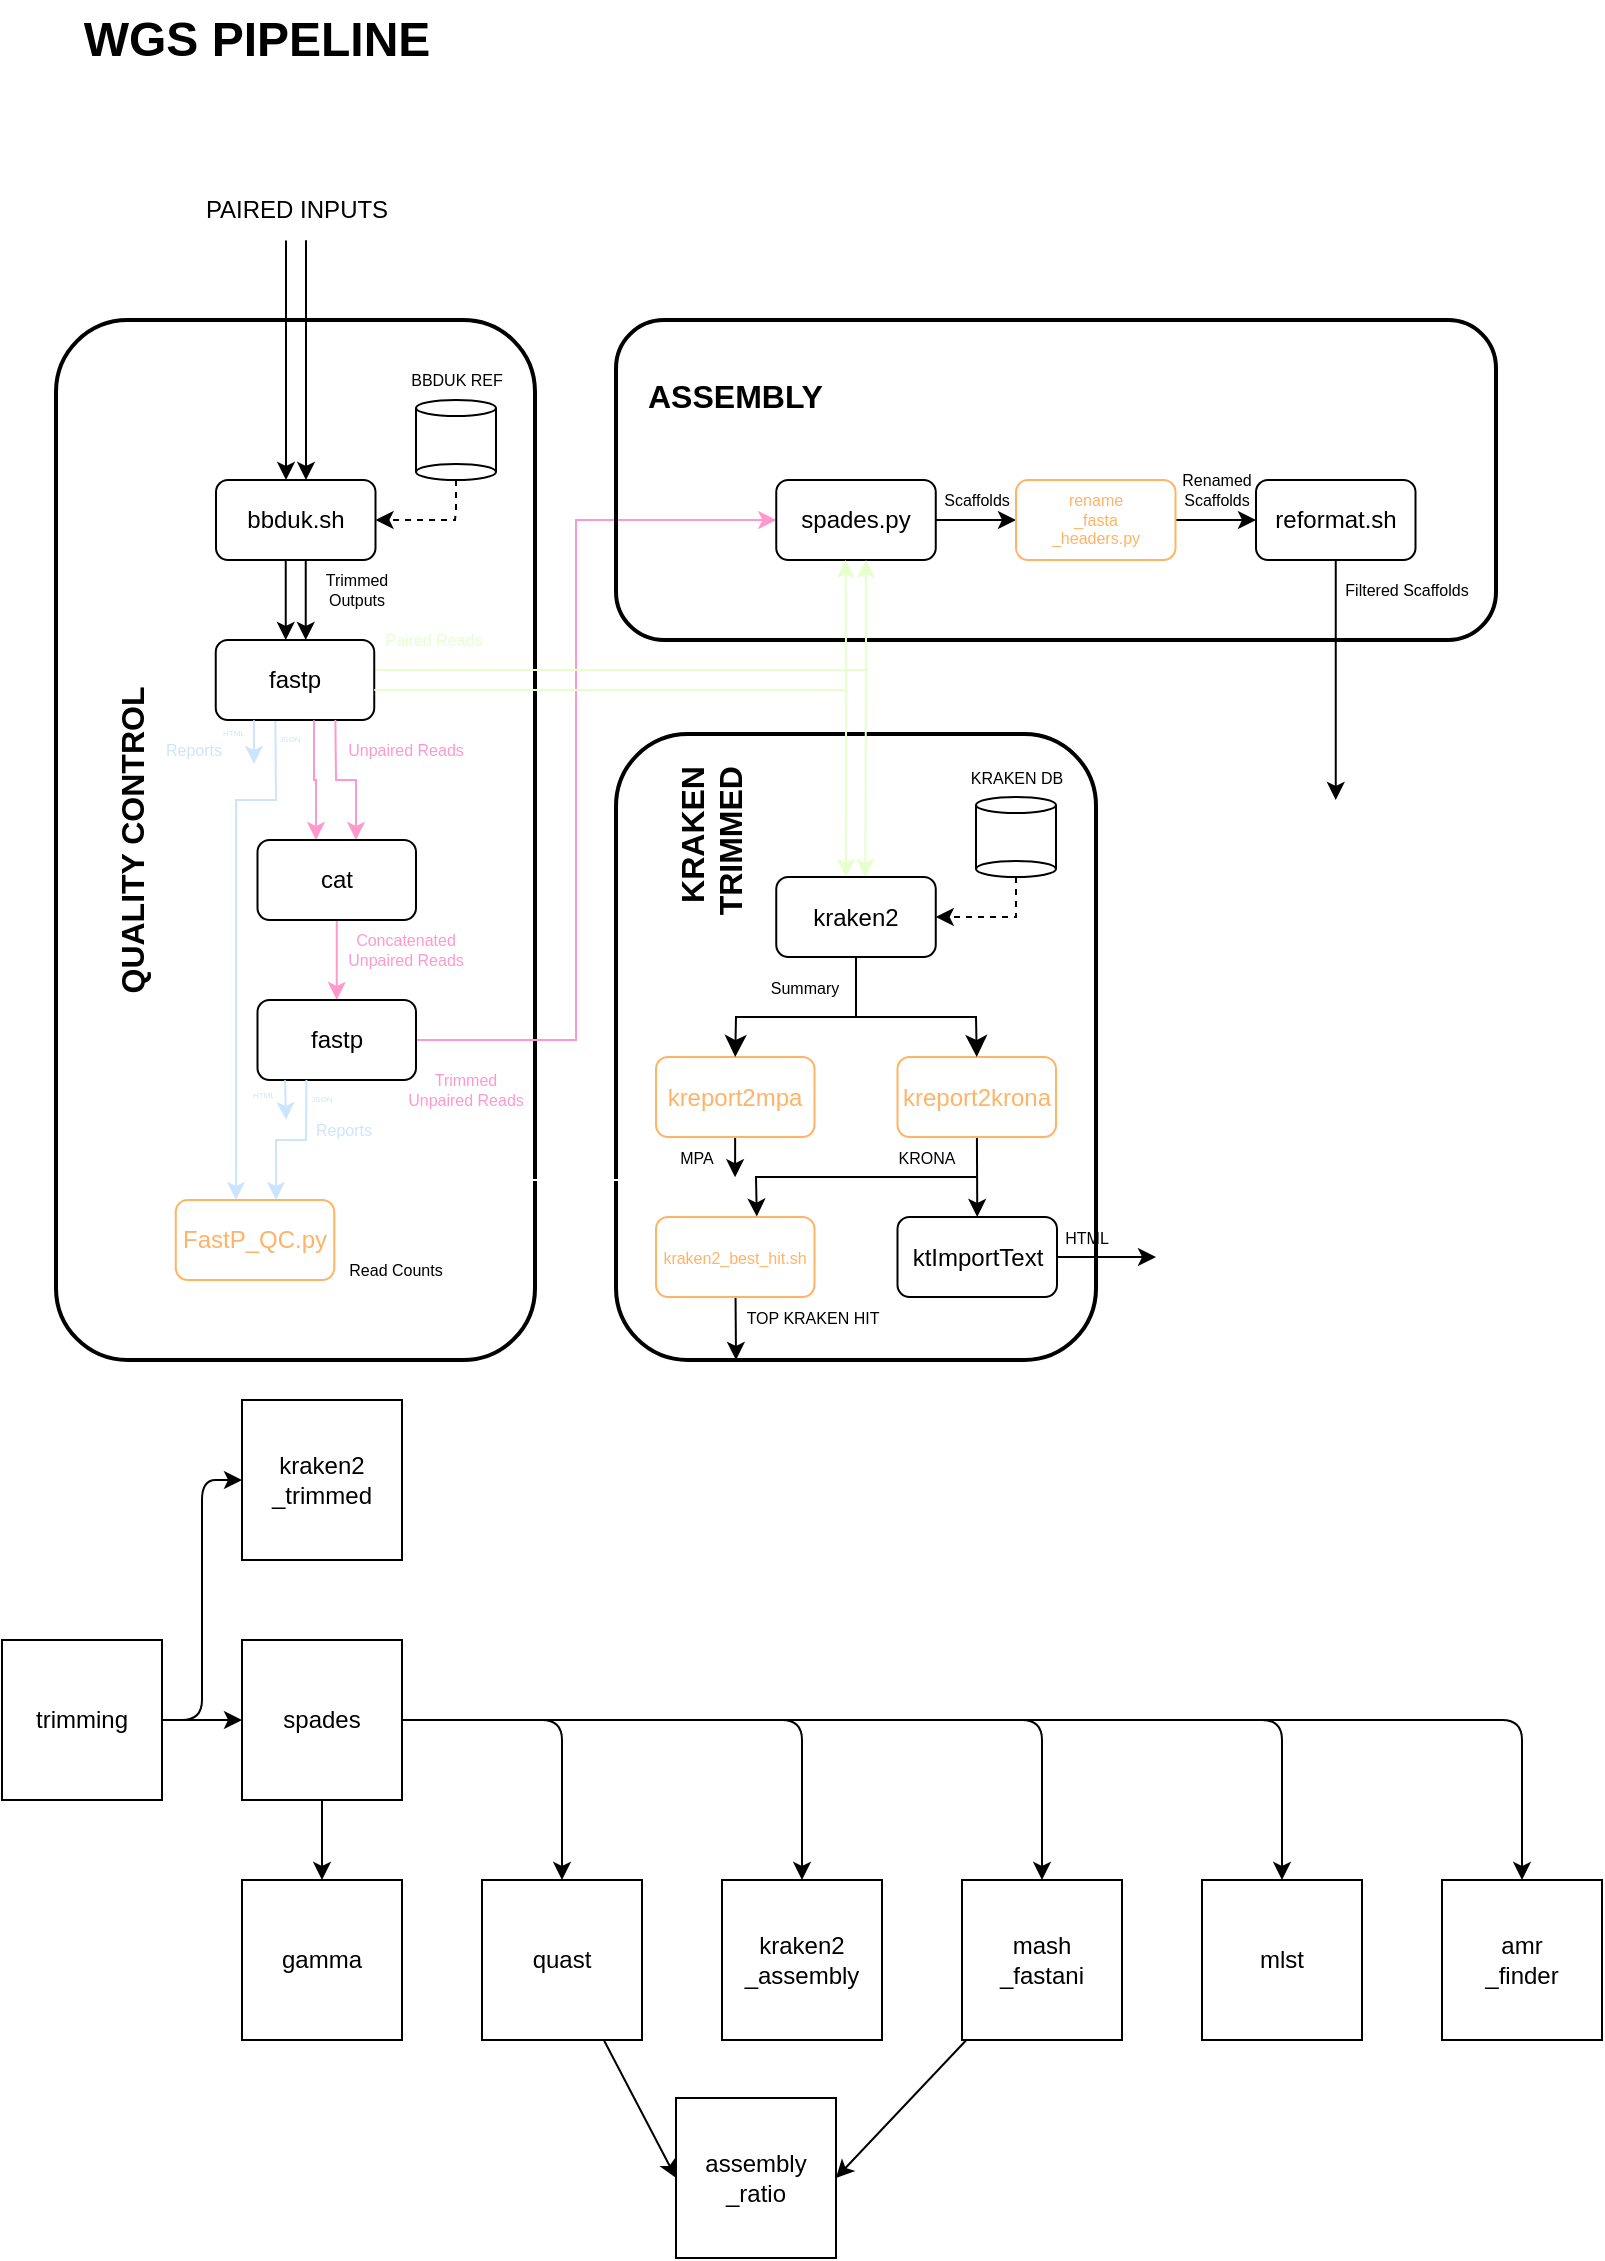<mxfile>
    <diagram id="FtOyVvMvATsT74txpiN0" name="Page-1">
        <mxGraphModel dx="1061" dy="493" grid="1" gridSize="10" guides="1" tooltips="1" connect="1" arrows="1" fold="1" page="1" pageScale="1" pageWidth="827" pageHeight="1169" math="0" shadow="0">
            <root>
                <mxCell id="0"/>
                <mxCell id="1" parent="0"/>
                <mxCell id="39" value="QUALITY CONTROL" style="rounded=1;whiteSpace=wrap;html=1;glass=0;shadow=0;strokeWidth=2;horizontal=0;verticalAlign=top;spacingTop=8;fontSize=16;spacing=16;spacingLeft=0;spacingBottom=8;align=center;fontStyle=1;fillColor=none;" parent="1" vertex="1">
                    <mxGeometry x="40" y="200" width="239.5" height="520" as="geometry"/>
                </mxCell>
                <mxCell id="131" style="edgeStyle=none;rounded=0;sketch=0;html=1;strokeColor=#FF99CC;fontSize=12;fontColor=default;entryX=0;entryY=0.5;entryDx=0;entryDy=0;" parent="1" source="115" target="168" edge="1">
                    <mxGeometry relative="1" as="geometry">
                        <mxPoint x="260" y="560" as="targetPoint"/>
                        <Array as="points">
                            <mxPoint x="300" y="560"/>
                            <mxPoint x="300" y="300"/>
                        </Array>
                    </mxGeometry>
                </mxCell>
                <mxCell id="133" value="KRAKEN&lt;br&gt;TRIMMED" style="rounded=1;whiteSpace=wrap;html=1;glass=0;shadow=0;strokeWidth=2;horizontal=0;verticalAlign=top;spacingTop=8;fontSize=16;spacing=16;spacingLeft=0;spacingBottom=8;align=right;fontStyle=1;fillColor=none;" parent="1" vertex="1">
                    <mxGeometry x="320.01" y="407" width="240" height="313" as="geometry"/>
                </mxCell>
                <mxCell id="14" style="edgeStyle=none;html=1;entryX=0;entryY=0.5;entryDx=0;entryDy=0;" parent="1" source="4" target="7" edge="1">
                    <mxGeometry relative="1" as="geometry">
                        <Array as="points">
                            <mxPoint x="113" y="900"/>
                            <mxPoint x="113" y="780"/>
                        </Array>
                    </mxGeometry>
                </mxCell>
                <mxCell id="36" style="edgeStyle=none;html=1;" parent="1" source="4" target="17" edge="1">
                    <mxGeometry relative="1" as="geometry"/>
                </mxCell>
                <mxCell id="4" value="trimming" style="whiteSpace=wrap;html=1;" parent="1" vertex="1">
                    <mxGeometry x="13" y="860" width="80" height="80" as="geometry"/>
                </mxCell>
                <mxCell id="7" value="kraken2&lt;br&gt;_trimmed" style="whiteSpace=wrap;html=1;" parent="1" vertex="1">
                    <mxGeometry x="133" y="740" width="80" height="80" as="geometry"/>
                </mxCell>
                <mxCell id="15" value="gamma" style="whiteSpace=wrap;html=1;" parent="1" vertex="1">
                    <mxGeometry x="133" y="980" width="80" height="80" as="geometry"/>
                </mxCell>
                <mxCell id="138" style="edgeStyle=none;html=1;entryX=0;entryY=0.5;entryDx=0;entryDy=0;" parent="1" source="16" target="136" edge="1">
                    <mxGeometry relative="1" as="geometry"/>
                </mxCell>
                <mxCell id="16" value="quast" style="whiteSpace=wrap;html=1;" parent="1" vertex="1">
                    <mxGeometry x="253" y="980" width="80" height="80" as="geometry"/>
                </mxCell>
                <mxCell id="19" value="" style="edgeStyle=none;html=1;" parent="1" source="17" target="15" edge="1">
                    <mxGeometry relative="1" as="geometry"/>
                </mxCell>
                <mxCell id="20" style="edgeStyle=none;html=1;entryX=0.5;entryY=0;entryDx=0;entryDy=0;" parent="1" source="17" target="16" edge="1">
                    <mxGeometry relative="1" as="geometry">
                        <Array as="points">
                            <mxPoint x="293" y="900"/>
                        </Array>
                    </mxGeometry>
                </mxCell>
                <mxCell id="22" style="edgeStyle=none;html=1;entryX=0.5;entryY=0;entryDx=0;entryDy=0;" parent="1" source="17" target="21" edge="1">
                    <mxGeometry relative="1" as="geometry">
                        <Array as="points">
                            <mxPoint x="413" y="900"/>
                        </Array>
                    </mxGeometry>
                </mxCell>
                <mxCell id="24" style="edgeStyle=none;html=1;entryX=0.5;entryY=0;entryDx=0;entryDy=0;" parent="1" source="17" target="23" edge="1">
                    <mxGeometry relative="1" as="geometry">
                        <Array as="points">
                            <mxPoint x="533" y="900"/>
                        </Array>
                    </mxGeometry>
                </mxCell>
                <mxCell id="35" style="edgeStyle=none;html=1;entryX=0.5;entryY=0;entryDx=0;entryDy=0;" parent="1" source="17" target="34" edge="1">
                    <mxGeometry relative="1" as="geometry">
                        <Array as="points">
                            <mxPoint x="653" y="900"/>
                        </Array>
                    </mxGeometry>
                </mxCell>
                <mxCell id="38" style="edgeStyle=none;html=1;entryX=0.5;entryY=0;entryDx=0;entryDy=0;" parent="1" source="17" target="37" edge="1">
                    <mxGeometry relative="1" as="geometry">
                        <Array as="points">
                            <mxPoint x="773" y="900"/>
                        </Array>
                    </mxGeometry>
                </mxCell>
                <mxCell id="17" value="spades" style="whiteSpace=wrap;html=1;" parent="1" vertex="1">
                    <mxGeometry x="133" y="860" width="80" height="80" as="geometry"/>
                </mxCell>
                <mxCell id="21" value="kraken2&lt;br&gt;_assembly" style="whiteSpace=wrap;html=1;" parent="1" vertex="1">
                    <mxGeometry x="373" y="980" width="80" height="80" as="geometry"/>
                </mxCell>
                <mxCell id="139" style="edgeStyle=none;html=1;entryX=1;entryY=0.5;entryDx=0;entryDy=0;" parent="1" source="23" target="136" edge="1">
                    <mxGeometry relative="1" as="geometry"/>
                </mxCell>
                <mxCell id="23" value="mash&lt;br&gt;_fastani" style="whiteSpace=wrap;html=1;" parent="1" vertex="1">
                    <mxGeometry x="493" y="980" width="80" height="80" as="geometry"/>
                </mxCell>
                <mxCell id="34" value="mlst" style="whiteSpace=wrap;html=1;" parent="1" vertex="1">
                    <mxGeometry x="613" y="980" width="80" height="80" as="geometry"/>
                </mxCell>
                <mxCell id="37" value="amr&lt;br&gt;_finder" style="whiteSpace=wrap;html=1;" parent="1" vertex="1">
                    <mxGeometry x="733" y="980" width="80" height="80" as="geometry"/>
                </mxCell>
                <mxCell id="40" value="WGS PIPELINE" style="text;html=1;align=center;verticalAlign=middle;resizable=0;points=[];autosize=1;strokeColor=none;fillColor=none;fontStyle=1;fontSize=24;" parent="1" vertex="1">
                    <mxGeometry x="39.5" y="40" width="200" height="40" as="geometry"/>
                </mxCell>
                <mxCell id="58" value="bbduk.sh" style="rounded=1;whiteSpace=wrap;html=1;shadow=0;glass=0;sketch=0;strokeWidth=1;fontSize=12;fillColor=none;gradientColor=default;" parent="1" vertex="1">
                    <mxGeometry x="120" y="280" width="79.75" height="40" as="geometry"/>
                </mxCell>
                <mxCell id="75" value="BBDUK REF" style="text;html=1;align=center;verticalAlign=middle;resizable=0;points=[];autosize=1;strokeColor=none;fillColor=none;fontSize=8;" parent="1" vertex="1">
                    <mxGeometry x="205" y="220" width="70" height="20" as="geometry"/>
                </mxCell>
                <mxCell id="74" value="" style="group" parent="1" vertex="1" connectable="0">
                    <mxGeometry x="220" y="240" width="40" height="40" as="geometry"/>
                </mxCell>
                <mxCell id="66" value="" style="ellipse;whiteSpace=wrap;html=1;rounded=1;shadow=0;glass=0;sketch=0;strokeWidth=1;fontSize=16;fillColor=none;gradientColor=default;" parent="74" vertex="1">
                    <mxGeometry width="40" height="8" as="geometry"/>
                </mxCell>
                <mxCell id="67" value="" style="ellipse;whiteSpace=wrap;html=1;rounded=1;shadow=0;glass=0;sketch=0;strokeWidth=1;fontSize=16;fillColor=none;gradientColor=default;" parent="74" vertex="1">
                    <mxGeometry y="32" width="40" height="8" as="geometry"/>
                </mxCell>
                <mxCell id="71" value="" style="edgeStyle=none;orthogonalLoop=1;jettySize=auto;html=1;fontSize=16;exitX=0;exitY=0.5;exitDx=0;exitDy=0;entryX=0;entryY=0.5;entryDx=0;entryDy=0;shape=link;strokeColor=none;" parent="74" source="66" target="67" edge="1">
                    <mxGeometry width="100" relative="1" as="geometry">
                        <mxPoint y="72" as="sourcePoint"/>
                        <mxPoint x="100" y="72" as="targetPoint"/>
                        <Array as="points"/>
                    </mxGeometry>
                </mxCell>
                <mxCell id="72" value="" style="endArrow=none;html=1;strokeColor=default;fontSize=16;entryX=0;entryY=0.5;entryDx=0;entryDy=0;exitX=0;exitY=0.5;exitDx=0;exitDy=0;" parent="74" source="67" target="66" edge="1">
                    <mxGeometry width="50" height="50" relative="1" as="geometry">
                        <mxPoint x="-140" y="96" as="sourcePoint"/>
                        <mxPoint x="-90" y="56" as="targetPoint"/>
                    </mxGeometry>
                </mxCell>
                <mxCell id="73" value="" style="endArrow=none;html=1;strokeColor=default;fontSize=16;entryX=1;entryY=0.5;entryDx=0;entryDy=0;exitX=1;exitY=0.5;exitDx=0;exitDy=0;" parent="74" source="67" target="66" edge="1">
                    <mxGeometry width="50" height="50" relative="1" as="geometry">
                        <mxPoint x="60.0" y="40.0" as="sourcePoint"/>
                        <mxPoint x="60.0" y="8" as="targetPoint"/>
                    </mxGeometry>
                </mxCell>
                <mxCell id="104" style="edgeStyle=none;rounded=0;sketch=0;html=1;exitX=0.25;exitY=1;exitDx=0;exitDy=0;fontSize=12;strokeColor=#CCE5FF;" parent="1" edge="1">
                    <mxGeometry relative="1" as="geometry">
                        <mxPoint x="149.683" y="400" as="sourcePoint"/>
                        <mxPoint x="130" y="640" as="targetPoint"/>
                        <Array as="points">
                            <mxPoint x="150" y="440"/>
                            <mxPoint x="130" y="440"/>
                        </Array>
                    </mxGeometry>
                </mxCell>
                <mxCell id="127" style="edgeStyle=none;rounded=0;sketch=0;html=1;strokeColor=#E6FFCC;fontSize=4;fontColor=#FFFFFF;entryX=0.558;entryY=-0.003;entryDx=0;entryDy=0;entryPerimeter=0;" parent="1" edge="1" target="134">
                    <mxGeometry relative="1" as="geometry">
                        <mxPoint x="199.12" y="374.961" as="sourcePoint"/>
                        <mxPoint x="445" y="440" as="targetPoint"/>
                        <Array as="points">
                            <mxPoint x="445" y="375"/>
                        </Array>
                    </mxGeometry>
                </mxCell>
                <mxCell id="80" value="fastp" style="rounded=1;whiteSpace=wrap;html=1;shadow=0;glass=0;sketch=0;strokeWidth=1;fontSize=12;fillColor=none;gradientColor=default;" parent="1" vertex="1">
                    <mxGeometry x="119.87" y="360" width="79.25" height="40" as="geometry"/>
                </mxCell>
                <mxCell id="88" style="edgeStyle=orthogonalEdgeStyle;html=1;entryX=1;entryY=0.5;entryDx=0;entryDy=0;dashed=1;strokeColor=default;fontSize=24;rounded=0;" parent="1" source="67" target="58" edge="1">
                    <mxGeometry relative="1" as="geometry">
                        <Array as="points">
                            <mxPoint x="239.5" y="295"/>
                            <mxPoint x="239.5" y="305"/>
                        </Array>
                    </mxGeometry>
                </mxCell>
                <mxCell id="94" value="Reports" style="text;html=1;align=center;verticalAlign=middle;whiteSpace=wrap;rounded=0;shadow=0;glass=0;sketch=0;strokeWidth=1;fontSize=8;fontColor=#CCE5FF;" parent="1" vertex="1">
                    <mxGeometry x="94" y="400" width="30" height="30" as="geometry"/>
                </mxCell>
                <mxCell id="98" style="html=1;strokeColor=default;fontSize=12;rounded=0;exitX=0.418;exitY=1.007;exitDx=0;exitDy=0;exitPerimeter=0;" parent="1" edge="1">
                    <mxGeometry relative="1" as="geometry">
                        <mxPoint x="155" y="280" as="targetPoint"/>
                        <mxPoint x="155" y="160.21" as="sourcePoint"/>
                    </mxGeometry>
                </mxCell>
                <mxCell id="95" value="PAIRED INPUTS" style="text;html=1;align=center;verticalAlign=middle;resizable=0;points=[];autosize=1;strokeColor=none;fillColor=none;fontSize=12;rounded=1;shadow=0;glass=0;sketch=0;strokeWidth=2;" parent="1" vertex="1">
                    <mxGeometry x="104.5" y="130" width="110" height="30" as="geometry"/>
                </mxCell>
                <mxCell id="100" style="html=1;strokeColor=default;fontSize=12;rounded=0;exitX=0.418;exitY=1.007;exitDx=0;exitDy=0;exitPerimeter=0;" parent="1" edge="1">
                    <mxGeometry relative="1" as="geometry">
                        <mxPoint x="165" y="280" as="targetPoint"/>
                        <mxPoint x="165" y="160.13" as="sourcePoint"/>
                    </mxGeometry>
                </mxCell>
                <mxCell id="101" style="html=1;strokeColor=default;fontSize=12;rounded=0;exitX=0.418;exitY=1.007;exitDx=0;exitDy=0;exitPerimeter=0;" parent="1" edge="1">
                    <mxGeometry relative="1" as="geometry">
                        <mxPoint x="164.87" y="360" as="targetPoint"/>
                        <mxPoint x="164.87" y="320" as="sourcePoint"/>
                    </mxGeometry>
                </mxCell>
                <mxCell id="102" style="html=1;strokeColor=default;fontSize=12;rounded=0;exitX=0.418;exitY=1.007;exitDx=0;exitDy=0;exitPerimeter=0;" parent="1" edge="1">
                    <mxGeometry relative="1" as="geometry">
                        <mxPoint x="154.87" y="360" as="targetPoint"/>
                        <mxPoint x="154.87" y="320" as="sourcePoint"/>
                    </mxGeometry>
                </mxCell>
                <mxCell id="105" style="edgeStyle=none;rounded=0;sketch=0;html=1;exitX=0.25;exitY=1;exitDx=0;exitDy=0;fontSize=12;strokeColor=#CCE5FF;" parent="1" edge="1">
                    <mxGeometry relative="1" as="geometry">
                        <mxPoint x="139.002" y="400.1" as="sourcePoint"/>
                        <mxPoint x="139" y="422" as="targetPoint"/>
                    </mxGeometry>
                </mxCell>
                <mxCell id="106" value="Trimmed&lt;br&gt;Outputs" style="text;html=1;align=center;verticalAlign=middle;resizable=0;points=[];autosize=1;strokeColor=none;fillColor=none;fontSize=8;rounded=1;shadow=0;glass=0;sketch=0;strokeWidth=2;" parent="1" vertex="1">
                    <mxGeometry x="164.5" y="320" width="50" height="30" as="geometry"/>
                </mxCell>
                <mxCell id="108" value="HTML" style="text;html=1;align=center;verticalAlign=middle;whiteSpace=wrap;rounded=0;shadow=0;glass=0;sketch=0;strokeWidth=1;fontSize=4;fontColor=#CCE5FF;" parent="1" vertex="1">
                    <mxGeometry x="116" y="397" width="25.5" height="20" as="geometry"/>
                </mxCell>
                <mxCell id="109" value="JSON" style="text;html=1;align=center;verticalAlign=middle;whiteSpace=wrap;rounded=0;shadow=0;glass=0;sketch=0;strokeWidth=1;fontSize=4;fontColor=#CCE5FF;" parent="1" vertex="1">
                    <mxGeometry x="144" y="400" width="25.5" height="20" as="geometry"/>
                </mxCell>
                <mxCell id="110" style="edgeStyle=none;rounded=0;sketch=0;html=1;exitX=0.25;exitY=1;exitDx=0;exitDy=0;strokeColor=#FF99CC;fontSize=12;" parent="1" edge="1">
                    <mxGeometry relative="1" as="geometry">
                        <mxPoint x="179.683" y="400" as="sourcePoint"/>
                        <mxPoint x="190" y="460" as="targetPoint"/>
                        <Array as="points">
                            <mxPoint x="180" y="430"/>
                            <mxPoint x="190" y="430"/>
                        </Array>
                    </mxGeometry>
                </mxCell>
                <mxCell id="111" value="Unpaired Reads" style="text;html=1;strokeColor=none;fillColor=none;align=center;verticalAlign=middle;whiteSpace=wrap;rounded=0;shadow=0;glass=0;sketch=0;strokeWidth=1;fontSize=8;fontColor=#FF99CC;" parent="1" vertex="1">
                    <mxGeometry x="185" y="400" width="60" height="30" as="geometry"/>
                </mxCell>
                <mxCell id="112" style="edgeStyle=none;rounded=0;sketch=0;html=1;exitX=0.25;exitY=1;exitDx=0;exitDy=0;strokeColor=#FF99CC;fontSize=12;" parent="1" edge="1">
                    <mxGeometry relative="1" as="geometry">
                        <mxPoint x="169.002" y="400.1" as="sourcePoint"/>
                        <mxPoint x="170" y="460" as="targetPoint"/>
                        <Array as="points">
                            <mxPoint x="169" y="430"/>
                            <mxPoint x="170" y="430"/>
                        </Array>
                    </mxGeometry>
                </mxCell>
                <mxCell id="116" style="edgeStyle=none;rounded=0;sketch=0;html=1;entryX=0.5;entryY=0;entryDx=0;entryDy=0;strokeColor=#FF99CC;fontSize=12;" parent="1" source="113" target="115" edge="1">
                    <mxGeometry relative="1" as="geometry"/>
                </mxCell>
                <mxCell id="113" value="cat" style="rounded=1;whiteSpace=wrap;html=1;shadow=0;glass=0;sketch=0;strokeWidth=1;fontSize=12;fillColor=none;gradientColor=default;" parent="1" vertex="1">
                    <mxGeometry x="140.75" y="460" width="79.25" height="40" as="geometry"/>
                </mxCell>
                <mxCell id="115" value="fastp" style="rounded=1;whiteSpace=wrap;html=1;shadow=0;glass=0;sketch=0;strokeWidth=1;fontSize=12;fillColor=none;gradientColor=default;" parent="1" vertex="1">
                    <mxGeometry x="140.75" y="540" width="79.25" height="40" as="geometry"/>
                </mxCell>
                <mxCell id="117" value="Concatenated&lt;br&gt;Unpaired Reads" style="text;html=1;strokeColor=none;fillColor=none;align=center;verticalAlign=middle;whiteSpace=wrap;rounded=0;shadow=0;glass=0;sketch=0;strokeWidth=1;fontSize=8;fontColor=#FF99CC;" parent="1" vertex="1">
                    <mxGeometry x="185" y="500" width="60" height="30" as="geometry"/>
                </mxCell>
                <mxCell id="118" style="edgeStyle=none;rounded=0;sketch=0;html=1;exitX=0.25;exitY=1;exitDx=0;exitDy=0;fontSize=12;strokeColor=#CCE5FF;" parent="1" edge="1">
                    <mxGeometry relative="1" as="geometry">
                        <mxPoint x="165.183" y="580" as="sourcePoint"/>
                        <mxPoint x="150" y="640" as="targetPoint"/>
                        <Array as="points">
                            <mxPoint x="165" y="610"/>
                            <mxPoint x="150" y="610"/>
                        </Array>
                    </mxGeometry>
                </mxCell>
                <mxCell id="119" value="Reports" style="text;html=1;align=center;verticalAlign=middle;whiteSpace=wrap;rounded=0;shadow=0;glass=0;sketch=0;strokeWidth=1;fontSize=8;fontColor=#CCE5FF;" parent="1" vertex="1">
                    <mxGeometry x="169" y="590" width="30" height="30" as="geometry"/>
                </mxCell>
                <mxCell id="120" style="edgeStyle=none;rounded=0;sketch=0;html=1;exitX=0.25;exitY=1;exitDx=0;exitDy=0;fontSize=12;strokeColor=#CCE5FF;" parent="1" edge="1">
                    <mxGeometry relative="1" as="geometry">
                        <mxPoint x="154.502" y="580.1" as="sourcePoint"/>
                        <mxPoint x="155" y="600" as="targetPoint"/>
                    </mxGeometry>
                </mxCell>
                <mxCell id="121" value="HTML" style="text;html=1;align=center;verticalAlign=middle;whiteSpace=wrap;rounded=0;shadow=0;glass=0;sketch=0;strokeWidth=1;fontSize=4;fontColor=#CCE5FF;" parent="1" vertex="1">
                    <mxGeometry x="131" y="578" width="25.5" height="20" as="geometry"/>
                </mxCell>
                <mxCell id="122" value="JSON" style="text;html=1;align=center;verticalAlign=middle;whiteSpace=wrap;rounded=0;shadow=0;glass=0;sketch=0;strokeWidth=1;fontSize=4;fontColor=#CCE5FF;" parent="1" vertex="1">
                    <mxGeometry x="159.5" y="580" width="25.5" height="20" as="geometry"/>
                </mxCell>
                <mxCell id="126" style="edgeStyle=none;rounded=0;sketch=0;html=1;entryX=0.383;entryY=0;entryDx=0;entryDy=0;strokeColor=#FFFFFF;fontSize=4;fontColor=#FFB366;exitX=0;exitY=0;exitDx=0;exitDy=0;entryPerimeter=0;" parent="1" source="125" target="162" edge="1">
                    <mxGeometry relative="1" as="geometry">
                        <Array as="points">
                            <mxPoint x="250" y="660"/>
                            <mxPoint x="250" y="630"/>
                            <mxPoint x="370" y="630"/>
                        </Array>
                    </mxGeometry>
                </mxCell>
                <mxCell id="123" value="FastP_QC.py" style="rounded=1;whiteSpace=wrap;html=1;shadow=0;glass=0;sketch=0;strokeWidth=1;fontSize=12;fillColor=none;gradientColor=default;fontColor=#FFB366;strokeColor=#FFB366;" parent="1" vertex="1">
                    <mxGeometry x="99.88" y="640" width="79.25" height="40" as="geometry"/>
                </mxCell>
                <mxCell id="125" value="Read Counts" style="text;html=1;strokeColor=none;fillColor=none;align=center;verticalAlign=middle;whiteSpace=wrap;rounded=0;shadow=0;glass=0;sketch=0;strokeWidth=1;fontSize=8;" parent="1" vertex="1">
                    <mxGeometry x="179.5" y="660" width="60" height="30" as="geometry"/>
                </mxCell>
                <mxCell id="128" style="edgeStyle=none;rounded=0;sketch=0;html=1;strokeColor=#E6FFCC;fontSize=4;fontColor=#FFFFFF;entryX=0.437;entryY=0;entryDx=0;entryDy=0;entryPerimeter=0;" parent="1" edge="1" target="134">
                    <mxGeometry relative="1" as="geometry">
                        <mxPoint x="199.12" y="384.961" as="sourcePoint"/>
                        <mxPoint x="435" y="440" as="targetPoint"/>
                        <Array as="points">
                            <mxPoint x="435" y="385"/>
                        </Array>
                    </mxGeometry>
                </mxCell>
                <mxCell id="129" value="Paired Reads" style="text;html=1;strokeColor=none;fillColor=none;align=center;verticalAlign=middle;whiteSpace=wrap;rounded=0;shadow=0;glass=0;sketch=0;strokeWidth=1;fontSize=8;fontColor=#E6FFCC;" parent="1" vertex="1">
                    <mxGeometry x="199" y="345" width="60" height="30" as="geometry"/>
                </mxCell>
                <mxCell id="132" value="Trimmed Unpaired Reads" style="text;html=1;strokeColor=none;fillColor=none;align=center;verticalAlign=middle;whiteSpace=wrap;rounded=0;shadow=0;glass=0;sketch=0;strokeWidth=1;fontSize=8;fontColor=#FF99CC;" parent="1" vertex="1">
                    <mxGeometry x="215" y="570" width="60" height="30" as="geometry"/>
                </mxCell>
                <mxCell id="149" style="edgeStyle=none;html=1;endArrow=none;endFill=0;" edge="1" parent="1" source="134">
                    <mxGeometry relative="1" as="geometry">
                        <mxPoint x="440" y="548.5" as="targetPoint"/>
                    </mxGeometry>
                </mxCell>
                <mxCell id="134" value="kraken2" style="rounded=1;whiteSpace=wrap;html=1;shadow=0;glass=0;sketch=0;strokeWidth=1;fontSize=12;fillColor=none;gradientColor=default;" parent="1" vertex="1">
                    <mxGeometry x="400.13" y="478.5" width="79.75" height="40" as="geometry"/>
                </mxCell>
                <mxCell id="136" value="assembly&lt;br&gt;_ratio" style="whiteSpace=wrap;html=1;" parent="1" vertex="1">
                    <mxGeometry x="350" y="1089" width="80" height="80" as="geometry"/>
                </mxCell>
                <mxCell id="140" value="" style="group" vertex="1" connectable="0" parent="1">
                    <mxGeometry x="500" y="438.5" width="40" height="40" as="geometry"/>
                </mxCell>
                <mxCell id="141" value="" style="ellipse;whiteSpace=wrap;html=1;rounded=1;shadow=0;glass=0;sketch=0;strokeWidth=1;fontSize=16;fillColor=none;gradientColor=default;" vertex="1" parent="140">
                    <mxGeometry width="40" height="8" as="geometry"/>
                </mxCell>
                <mxCell id="142" value="" style="ellipse;whiteSpace=wrap;html=1;rounded=1;shadow=0;glass=0;sketch=0;strokeWidth=1;fontSize=16;fillColor=none;gradientColor=default;" vertex="1" parent="140">
                    <mxGeometry y="32" width="40" height="8" as="geometry"/>
                </mxCell>
                <mxCell id="143" value="" style="edgeStyle=none;orthogonalLoop=1;jettySize=auto;html=1;fontSize=16;exitX=0;exitY=0.5;exitDx=0;exitDy=0;entryX=0;entryY=0.5;entryDx=0;entryDy=0;shape=link;strokeColor=none;" edge="1" parent="140" source="141" target="142">
                    <mxGeometry width="100" relative="1" as="geometry">
                        <mxPoint y="72" as="sourcePoint"/>
                        <mxPoint x="100" y="72" as="targetPoint"/>
                        <Array as="points"/>
                    </mxGeometry>
                </mxCell>
                <mxCell id="144" value="" style="endArrow=none;html=1;strokeColor=default;fontSize=16;entryX=0;entryY=0.5;entryDx=0;entryDy=0;exitX=0;exitY=0.5;exitDx=0;exitDy=0;" edge="1" parent="140" source="142" target="141">
                    <mxGeometry width="50" height="50" relative="1" as="geometry">
                        <mxPoint x="-140" y="96" as="sourcePoint"/>
                        <mxPoint x="-90" y="56" as="targetPoint"/>
                    </mxGeometry>
                </mxCell>
                <mxCell id="145" value="" style="endArrow=none;html=1;strokeColor=default;fontSize=16;entryX=1;entryY=0.5;entryDx=0;entryDy=0;exitX=1;exitY=0.5;exitDx=0;exitDy=0;" edge="1" parent="140" source="142" target="141">
                    <mxGeometry width="50" height="50" relative="1" as="geometry">
                        <mxPoint x="60.0" y="40.0" as="sourcePoint"/>
                        <mxPoint x="60.0" y="8" as="targetPoint"/>
                    </mxGeometry>
                </mxCell>
                <mxCell id="147" style="edgeStyle=none;html=1;entryX=1;entryY=0.5;entryDx=0;entryDy=0;dashed=1;rounded=0;" edge="1" parent="1" source="142" target="134">
                    <mxGeometry relative="1" as="geometry">
                        <Array as="points">
                            <mxPoint x="520" y="498.5"/>
                        </Array>
                    </mxGeometry>
                </mxCell>
                <mxCell id="148" value="KRAKEN DB" style="text;html=1;align=center;verticalAlign=middle;resizable=0;points=[];autosize=1;strokeColor=none;fillColor=none;fontSize=8;" vertex="1" parent="1">
                    <mxGeometry x="485" y="418.5" width="70" height="20" as="geometry"/>
                </mxCell>
                <mxCell id="150" value="Summary" style="text;html=1;align=center;verticalAlign=middle;resizable=0;points=[];autosize=1;strokeColor=none;fillColor=none;fontSize=8;rounded=1;shadow=0;glass=0;sketch=0;strokeWidth=2;" vertex="1" parent="1">
                    <mxGeometry x="384" y="523.5" width="60" height="20" as="geometry"/>
                </mxCell>
                <mxCell id="155" style="edgeStyle=none;html=1;entryX=0.248;entryY=0.708;entryDx=0;entryDy=0;entryPerimeter=0;fontSize=8;endArrow=classic;endFill=1;" edge="1" parent="1" source="152" target="133">
                    <mxGeometry relative="1" as="geometry"/>
                </mxCell>
                <mxCell id="152" value="kreport2mpa" style="rounded=1;whiteSpace=wrap;html=1;shadow=0;glass=0;sketch=0;strokeWidth=1;fontSize=12;fillColor=none;gradientColor=default;fontColor=#FFB366;strokeColor=#FFB366;" vertex="1" parent="1">
                    <mxGeometry x="340" y="568.5" width="79.25" height="40" as="geometry"/>
                </mxCell>
                <mxCell id="156" style="edgeStyle=none;html=1;entryX=0.5;entryY=0;entryDx=0;entryDy=0;fontSize=8;endArrow=classic;endFill=1;" edge="1" parent="1" source="153" target="159">
                    <mxGeometry relative="1" as="geometry"/>
                </mxCell>
                <mxCell id="153" value="kreport2krona" style="rounded=1;whiteSpace=wrap;html=1;shadow=0;glass=0;sketch=0;strokeWidth=1;fontSize=12;fillColor=none;gradientColor=default;fontColor=#FFB366;strokeColor=#FFB366;" vertex="1" parent="1">
                    <mxGeometry x="460.75" y="568.5" width="79.25" height="40" as="geometry"/>
                </mxCell>
                <mxCell id="154" value="" style="edgeStyle=none;orthogonalLoop=1;jettySize=auto;html=1;endArrow=classic;startArrow=classic;endSize=8;startSize=8;fontSize=8;entryX=0.5;entryY=0;entryDx=0;entryDy=0;exitX=0.5;exitY=0;exitDx=0;exitDy=0;rounded=0;" edge="1" parent="1" source="152" target="153">
                    <mxGeometry width="100" relative="1" as="geometry">
                        <mxPoint x="390.01" y="558.5" as="sourcePoint"/>
                        <mxPoint x="490.01" y="558.5" as="targetPoint"/>
                        <Array as="points">
                            <mxPoint x="380" y="548.5"/>
                            <mxPoint x="440" y="548.5"/>
                            <mxPoint x="500" y="548.5"/>
                        </Array>
                    </mxGeometry>
                </mxCell>
                <mxCell id="157" value="MPA" style="text;html=1;align=center;verticalAlign=middle;resizable=0;points=[];autosize=1;strokeColor=none;fillColor=none;fontSize=8;rounded=1;shadow=0;glass=0;sketch=0;strokeWidth=2;" vertex="1" parent="1">
                    <mxGeometry x="340" y="608.5" width="40" height="20" as="geometry"/>
                </mxCell>
                <mxCell id="158" value="KRONA" style="text;html=1;align=center;verticalAlign=middle;resizable=0;points=[];autosize=1;strokeColor=none;fillColor=none;fontSize=8;rounded=1;shadow=0;glass=0;sketch=0;strokeWidth=2;" vertex="1" parent="1">
                    <mxGeometry x="450" y="608.5" width="50" height="20" as="geometry"/>
                </mxCell>
                <mxCell id="160" style="edgeStyle=none;html=1;fontSize=8;endArrow=classic;endFill=1;" edge="1" parent="1" source="159">
                    <mxGeometry relative="1" as="geometry">
                        <mxPoint x="590" y="668.5" as="targetPoint"/>
                    </mxGeometry>
                </mxCell>
                <mxCell id="159" value="ktImportText" style="rounded=1;whiteSpace=wrap;html=1;shadow=0;glass=0;sketch=0;strokeWidth=1;fontSize=12;fillColor=none;gradientColor=default;" vertex="1" parent="1">
                    <mxGeometry x="460.75" y="648.5" width="79.75" height="40" as="geometry"/>
                </mxCell>
                <mxCell id="161" value="HTML" style="text;html=1;align=center;verticalAlign=middle;resizable=0;points=[];autosize=1;strokeColor=none;fillColor=none;fontSize=8;rounded=1;shadow=0;glass=0;sketch=0;strokeWidth=2;" vertex="1" parent="1">
                    <mxGeometry x="530" y="648.5" width="50" height="20" as="geometry"/>
                </mxCell>
                <mxCell id="165" style="edgeStyle=none;rounded=0;html=1;entryX=0.25;entryY=1;entryDx=0;entryDy=0;fontSize=7;endArrow=classic;endFill=1;" edge="1" parent="1" source="162" target="133">
                    <mxGeometry relative="1" as="geometry"/>
                </mxCell>
                <mxCell id="162" value="kraken2_best_hit.sh" style="rounded=1;whiteSpace=wrap;html=1;shadow=0;glass=0;sketch=0;strokeWidth=1;fontSize=8;fillColor=none;gradientColor=default;fontColor=#FFB366;strokeColor=#FFB366;" vertex="1" parent="1">
                    <mxGeometry x="340" y="648.5" width="79.25" height="40" as="geometry"/>
                </mxCell>
                <mxCell id="164" value="" style="edgeStyle=none;orthogonalLoop=1;jettySize=auto;html=1;fontSize=7;endArrow=classic;endFill=1;entryX=0.636;entryY=-0.005;entryDx=0;entryDy=0;entryPerimeter=0;rounded=0;" edge="1" parent="1" target="162">
                    <mxGeometry width="100" relative="1" as="geometry">
                        <mxPoint x="500" y="628.5" as="sourcePoint"/>
                        <mxPoint x="630" y="608.5" as="targetPoint"/>
                        <Array as="points">
                            <mxPoint x="390" y="628.5"/>
                        </Array>
                    </mxGeometry>
                </mxCell>
                <mxCell id="166" value="TOP KRAKEN HIT" style="text;html=1;align=center;verticalAlign=middle;resizable=0;points=[];autosize=1;strokeColor=none;fillColor=none;fontSize=8;rounded=1;shadow=0;glass=0;sketch=0;strokeWidth=2;" vertex="1" parent="1">
                    <mxGeometry x="373" y="688.5" width="90" height="20" as="geometry"/>
                </mxCell>
                <mxCell id="167" value="ASSEMBLY" style="rounded=1;whiteSpace=wrap;html=1;glass=0;shadow=0;strokeWidth=2;horizontal=1;verticalAlign=top;spacingTop=8;fontSize=16;spacing=16;spacingLeft=0;spacingBottom=8;align=left;fontStyle=1;fillColor=none;" vertex="1" parent="1">
                    <mxGeometry x="320.01" y="200" width="439.99" height="160" as="geometry"/>
                </mxCell>
                <mxCell id="174" value="" style="edgeStyle=none;rounded=0;html=1;fontSize=12;endArrow=classic;endFill=1;" edge="1" parent="1" source="168" target="169">
                    <mxGeometry relative="1" as="geometry"/>
                </mxCell>
                <mxCell id="168" value="spades.py" style="rounded=1;whiteSpace=wrap;html=1;shadow=0;glass=0;sketch=0;strokeWidth=1;fontSize=12;fillColor=none;gradientColor=default;" vertex="1" parent="1">
                    <mxGeometry x="400.13" y="280" width="79.75" height="40" as="geometry"/>
                </mxCell>
                <mxCell id="175" value="" style="edgeStyle=none;rounded=0;html=1;fontSize=12;endArrow=classic;endFill=1;" edge="1" parent="1" source="169" target="170">
                    <mxGeometry relative="1" as="geometry"/>
                </mxCell>
                <mxCell id="169" value="rename&lt;br style=&quot;font-size: 8px;&quot;&gt;_fasta&lt;br style=&quot;font-size: 8px;&quot;&gt;_headers.py" style="rounded=1;whiteSpace=wrap;html=1;shadow=0;glass=0;sketch=0;strokeWidth=1;fontSize=8;fillColor=none;gradientColor=default;strokeColor=#FFB366;fontColor=#FFB366;" vertex="1" parent="1">
                    <mxGeometry x="520" y="280" width="79.75" height="40" as="geometry"/>
                </mxCell>
                <mxCell id="179" style="edgeStyle=none;rounded=0;html=1;fontSize=12;endArrow=classic;endFill=1;" edge="1" parent="1" source="170">
                    <mxGeometry relative="1" as="geometry">
                        <mxPoint x="679.875" y="440" as="targetPoint"/>
                    </mxGeometry>
                </mxCell>
                <mxCell id="170" value="reformat.sh" style="rounded=1;whiteSpace=wrap;html=1;shadow=0;glass=0;sketch=0;strokeWidth=1;fontSize=12;fillColor=none;gradientColor=default;" vertex="1" parent="1">
                    <mxGeometry x="640" y="280" width="79.75" height="40" as="geometry"/>
                </mxCell>
                <mxCell id="172" value="" style="edgeStyle=none;orthogonalLoop=1;jettySize=auto;html=1;rounded=0;fontSize=4;endArrow=classic;endFill=1;entryX=0.284;entryY=0.75;entryDx=0;entryDy=0;entryPerimeter=0;strokeColor=#E6FFCC;fontColor=#FFFFFF;sketch=0;" edge="1" parent="1" target="167">
                    <mxGeometry width="100" relative="1" as="geometry">
                        <mxPoint x="445" y="375" as="sourcePoint"/>
                        <mxPoint x="520" y="380" as="targetPoint"/>
                        <Array as="points"/>
                    </mxGeometry>
                </mxCell>
                <mxCell id="173" value="" style="edgeStyle=none;orthogonalLoop=1;jettySize=auto;html=1;rounded=0;fontSize=4;endArrow=classic;endFill=1;entryX=0.261;entryY=0.75;entryDx=0;entryDy=0;entryPerimeter=0;strokeColor=#E6FFCC;fontColor=#FFFFFF;sketch=0;" edge="1" parent="1" target="167">
                    <mxGeometry width="100" relative="1" as="geometry">
                        <mxPoint x="435.03" y="385" as="sourcePoint"/>
                        <mxPoint x="434.997" y="330" as="targetPoint"/>
                        <Array as="points"/>
                    </mxGeometry>
                </mxCell>
                <mxCell id="176" value="Scaffolds" style="text;html=1;align=center;verticalAlign=middle;resizable=0;points=[];autosize=1;strokeColor=none;fillColor=none;fontSize=8;rounded=1;shadow=0;glass=0;sketch=0;strokeWidth=2;" vertex="1" parent="1">
                    <mxGeometry x="470" y="280" width="60" height="20" as="geometry"/>
                </mxCell>
                <mxCell id="177" value="Renamed&lt;br&gt;Scaffolds" style="text;html=1;align=center;verticalAlign=middle;resizable=0;points=[];autosize=1;strokeColor=none;fillColor=none;fontSize=8;rounded=1;shadow=0;glass=0;sketch=0;strokeWidth=2;" vertex="1" parent="1">
                    <mxGeometry x="590" y="270" width="60" height="30" as="geometry"/>
                </mxCell>
                <mxCell id="178" value="Filtered Scaffolds" style="text;html=1;align=center;verticalAlign=middle;resizable=0;points=[];autosize=1;strokeColor=none;fillColor=none;fontSize=8;rounded=1;shadow=0;glass=0;sketch=0;strokeWidth=2;" vertex="1" parent="1">
                    <mxGeometry x="670" y="325" width="90" height="20" as="geometry"/>
                </mxCell>
            </root>
        </mxGraphModel>
    </diagram>
</mxfile>